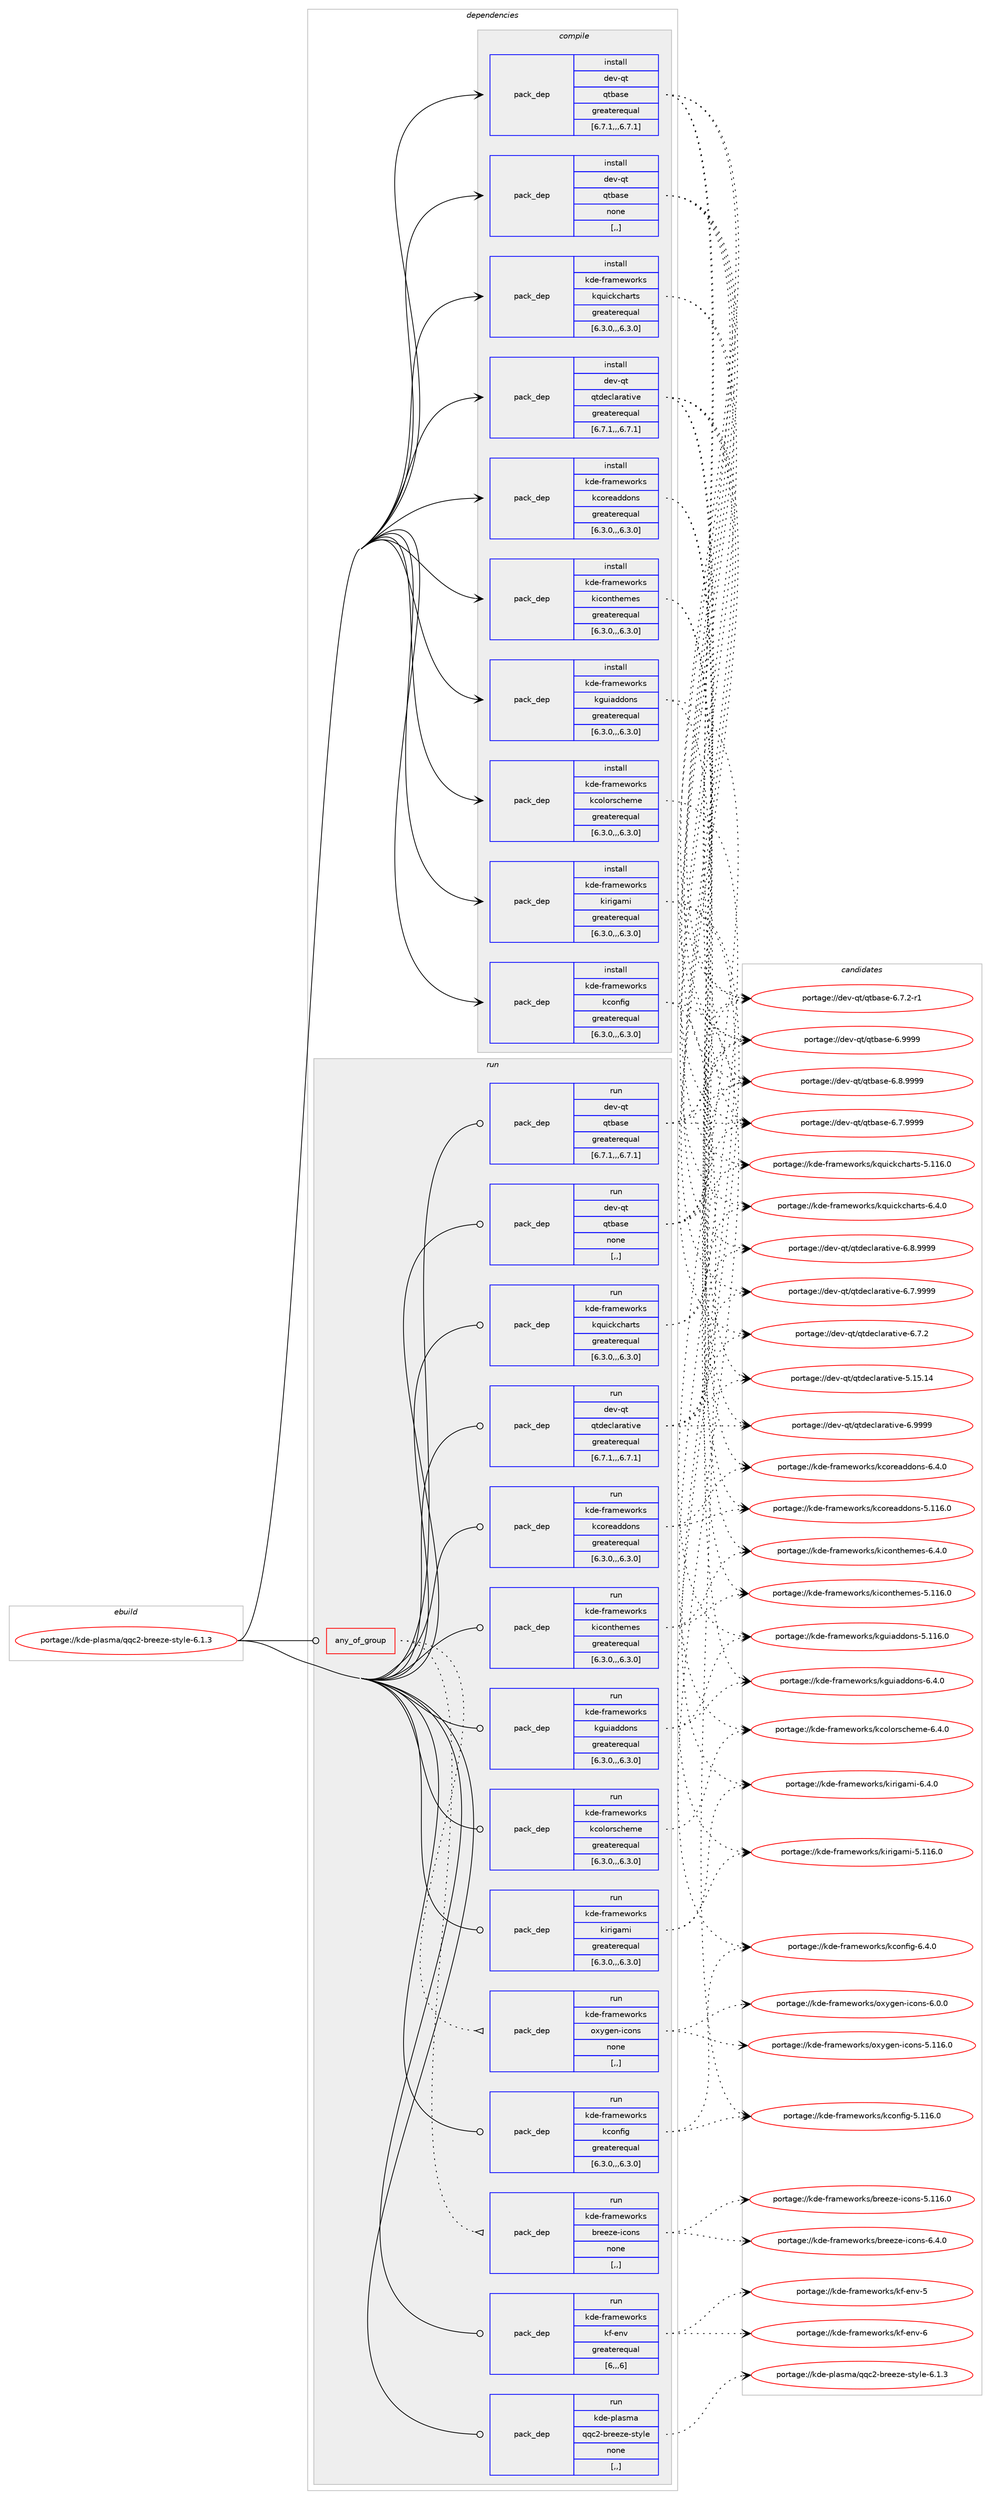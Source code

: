 digraph prolog {

# *************
# Graph options
# *************

newrank=true;
concentrate=true;
compound=true;
graph [rankdir=LR,fontname=Helvetica,fontsize=10,ranksep=1.5];#, ranksep=2.5, nodesep=0.2];
edge  [arrowhead=vee];
node  [fontname=Helvetica,fontsize=10];

# **********
# The ebuild
# **********

subgraph cluster_leftcol {
color=gray;
label=<<i>ebuild</i>>;
id [label="portage://kde-plasma/qqc2-breeze-style-6.1.3", color=red, width=4, href="../kde-plasma/qqc2-breeze-style-6.1.3.svg"];
}

# ****************
# The dependencies
# ****************

subgraph cluster_midcol {
color=gray;
label=<<i>dependencies</i>>;
subgraph cluster_compile {
fillcolor="#eeeeee";
style=filled;
label=<<i>compile</i>>;
subgraph pack202726 {
dependency273804 [label=<<TABLE BORDER="0" CELLBORDER="1" CELLSPACING="0" CELLPADDING="4" WIDTH="220"><TR><TD ROWSPAN="6" CELLPADDING="30">pack_dep</TD></TR><TR><TD WIDTH="110">install</TD></TR><TR><TD>dev-qt</TD></TR><TR><TD>qtbase</TD></TR><TR><TD>greaterequal</TD></TR><TR><TD>[6.7.1,,,6.7.1]</TD></TR></TABLE>>, shape=none, color=blue];
}
id:e -> dependency273804:w [weight=20,style="solid",arrowhead="vee"];
subgraph pack202727 {
dependency273805 [label=<<TABLE BORDER="0" CELLBORDER="1" CELLSPACING="0" CELLPADDING="4" WIDTH="220"><TR><TD ROWSPAN="6" CELLPADDING="30">pack_dep</TD></TR><TR><TD WIDTH="110">install</TD></TR><TR><TD>dev-qt</TD></TR><TR><TD>qtbase</TD></TR><TR><TD>none</TD></TR><TR><TD>[,,]</TD></TR></TABLE>>, shape=none, color=blue];
}
id:e -> dependency273805:w [weight=20,style="solid",arrowhead="vee"];
subgraph pack202728 {
dependency273806 [label=<<TABLE BORDER="0" CELLBORDER="1" CELLSPACING="0" CELLPADDING="4" WIDTH="220"><TR><TD ROWSPAN="6" CELLPADDING="30">pack_dep</TD></TR><TR><TD WIDTH="110">install</TD></TR><TR><TD>dev-qt</TD></TR><TR><TD>qtdeclarative</TD></TR><TR><TD>greaterequal</TD></TR><TR><TD>[6.7.1,,,6.7.1]</TD></TR></TABLE>>, shape=none, color=blue];
}
id:e -> dependency273806:w [weight=20,style="solid",arrowhead="vee"];
subgraph pack202729 {
dependency273807 [label=<<TABLE BORDER="0" CELLBORDER="1" CELLSPACING="0" CELLPADDING="4" WIDTH="220"><TR><TD ROWSPAN="6" CELLPADDING="30">pack_dep</TD></TR><TR><TD WIDTH="110">install</TD></TR><TR><TD>kde-frameworks</TD></TR><TR><TD>kcolorscheme</TD></TR><TR><TD>greaterequal</TD></TR><TR><TD>[6.3.0,,,6.3.0]</TD></TR></TABLE>>, shape=none, color=blue];
}
id:e -> dependency273807:w [weight=20,style="solid",arrowhead="vee"];
subgraph pack202730 {
dependency273808 [label=<<TABLE BORDER="0" CELLBORDER="1" CELLSPACING="0" CELLPADDING="4" WIDTH="220"><TR><TD ROWSPAN="6" CELLPADDING="30">pack_dep</TD></TR><TR><TD WIDTH="110">install</TD></TR><TR><TD>kde-frameworks</TD></TR><TR><TD>kconfig</TD></TR><TR><TD>greaterequal</TD></TR><TR><TD>[6.3.0,,,6.3.0]</TD></TR></TABLE>>, shape=none, color=blue];
}
id:e -> dependency273808:w [weight=20,style="solid",arrowhead="vee"];
subgraph pack202731 {
dependency273809 [label=<<TABLE BORDER="0" CELLBORDER="1" CELLSPACING="0" CELLPADDING="4" WIDTH="220"><TR><TD ROWSPAN="6" CELLPADDING="30">pack_dep</TD></TR><TR><TD WIDTH="110">install</TD></TR><TR><TD>kde-frameworks</TD></TR><TR><TD>kcoreaddons</TD></TR><TR><TD>greaterequal</TD></TR><TR><TD>[6.3.0,,,6.3.0]</TD></TR></TABLE>>, shape=none, color=blue];
}
id:e -> dependency273809:w [weight=20,style="solid",arrowhead="vee"];
subgraph pack202732 {
dependency273810 [label=<<TABLE BORDER="0" CELLBORDER="1" CELLSPACING="0" CELLPADDING="4" WIDTH="220"><TR><TD ROWSPAN="6" CELLPADDING="30">pack_dep</TD></TR><TR><TD WIDTH="110">install</TD></TR><TR><TD>kde-frameworks</TD></TR><TR><TD>kguiaddons</TD></TR><TR><TD>greaterequal</TD></TR><TR><TD>[6.3.0,,,6.3.0]</TD></TR></TABLE>>, shape=none, color=blue];
}
id:e -> dependency273810:w [weight=20,style="solid",arrowhead="vee"];
subgraph pack202733 {
dependency273811 [label=<<TABLE BORDER="0" CELLBORDER="1" CELLSPACING="0" CELLPADDING="4" WIDTH="220"><TR><TD ROWSPAN="6" CELLPADDING="30">pack_dep</TD></TR><TR><TD WIDTH="110">install</TD></TR><TR><TD>kde-frameworks</TD></TR><TR><TD>kiconthemes</TD></TR><TR><TD>greaterequal</TD></TR><TR><TD>[6.3.0,,,6.3.0]</TD></TR></TABLE>>, shape=none, color=blue];
}
id:e -> dependency273811:w [weight=20,style="solid",arrowhead="vee"];
subgraph pack202734 {
dependency273812 [label=<<TABLE BORDER="0" CELLBORDER="1" CELLSPACING="0" CELLPADDING="4" WIDTH="220"><TR><TD ROWSPAN="6" CELLPADDING="30">pack_dep</TD></TR><TR><TD WIDTH="110">install</TD></TR><TR><TD>kde-frameworks</TD></TR><TR><TD>kirigami</TD></TR><TR><TD>greaterequal</TD></TR><TR><TD>[6.3.0,,,6.3.0]</TD></TR></TABLE>>, shape=none, color=blue];
}
id:e -> dependency273812:w [weight=20,style="solid",arrowhead="vee"];
subgraph pack202735 {
dependency273813 [label=<<TABLE BORDER="0" CELLBORDER="1" CELLSPACING="0" CELLPADDING="4" WIDTH="220"><TR><TD ROWSPAN="6" CELLPADDING="30">pack_dep</TD></TR><TR><TD WIDTH="110">install</TD></TR><TR><TD>kde-frameworks</TD></TR><TR><TD>kquickcharts</TD></TR><TR><TD>greaterequal</TD></TR><TR><TD>[6.3.0,,,6.3.0]</TD></TR></TABLE>>, shape=none, color=blue];
}
id:e -> dependency273813:w [weight=20,style="solid",arrowhead="vee"];
}
subgraph cluster_compileandrun {
fillcolor="#eeeeee";
style=filled;
label=<<i>compile and run</i>>;
}
subgraph cluster_run {
fillcolor="#eeeeee";
style=filled;
label=<<i>run</i>>;
subgraph any2044 {
dependency273814 [label=<<TABLE BORDER="0" CELLBORDER="1" CELLSPACING="0" CELLPADDING="4"><TR><TD CELLPADDING="10">any_of_group</TD></TR></TABLE>>, shape=none, color=red];subgraph pack202736 {
dependency273815 [label=<<TABLE BORDER="0" CELLBORDER="1" CELLSPACING="0" CELLPADDING="4" WIDTH="220"><TR><TD ROWSPAN="6" CELLPADDING="30">pack_dep</TD></TR><TR><TD WIDTH="110">run</TD></TR><TR><TD>kde-frameworks</TD></TR><TR><TD>breeze-icons</TD></TR><TR><TD>none</TD></TR><TR><TD>[,,]</TD></TR></TABLE>>, shape=none, color=blue];
}
dependency273814:e -> dependency273815:w [weight=20,style="dotted",arrowhead="oinv"];
subgraph pack202737 {
dependency273816 [label=<<TABLE BORDER="0" CELLBORDER="1" CELLSPACING="0" CELLPADDING="4" WIDTH="220"><TR><TD ROWSPAN="6" CELLPADDING="30">pack_dep</TD></TR><TR><TD WIDTH="110">run</TD></TR><TR><TD>kde-frameworks</TD></TR><TR><TD>oxygen-icons</TD></TR><TR><TD>none</TD></TR><TR><TD>[,,]</TD></TR></TABLE>>, shape=none, color=blue];
}
dependency273814:e -> dependency273816:w [weight=20,style="dotted",arrowhead="oinv"];
}
id:e -> dependency273814:w [weight=20,style="solid",arrowhead="odot"];
subgraph pack202738 {
dependency273817 [label=<<TABLE BORDER="0" CELLBORDER="1" CELLSPACING="0" CELLPADDING="4" WIDTH="220"><TR><TD ROWSPAN="6" CELLPADDING="30">pack_dep</TD></TR><TR><TD WIDTH="110">run</TD></TR><TR><TD>dev-qt</TD></TR><TR><TD>qtbase</TD></TR><TR><TD>greaterequal</TD></TR><TR><TD>[6.7.1,,,6.7.1]</TD></TR></TABLE>>, shape=none, color=blue];
}
id:e -> dependency273817:w [weight=20,style="solid",arrowhead="odot"];
subgraph pack202739 {
dependency273818 [label=<<TABLE BORDER="0" CELLBORDER="1" CELLSPACING="0" CELLPADDING="4" WIDTH="220"><TR><TD ROWSPAN="6" CELLPADDING="30">pack_dep</TD></TR><TR><TD WIDTH="110">run</TD></TR><TR><TD>dev-qt</TD></TR><TR><TD>qtbase</TD></TR><TR><TD>none</TD></TR><TR><TD>[,,]</TD></TR></TABLE>>, shape=none, color=blue];
}
id:e -> dependency273818:w [weight=20,style="solid",arrowhead="odot"];
subgraph pack202740 {
dependency273819 [label=<<TABLE BORDER="0" CELLBORDER="1" CELLSPACING="0" CELLPADDING="4" WIDTH="220"><TR><TD ROWSPAN="6" CELLPADDING="30">pack_dep</TD></TR><TR><TD WIDTH="110">run</TD></TR><TR><TD>dev-qt</TD></TR><TR><TD>qtdeclarative</TD></TR><TR><TD>greaterequal</TD></TR><TR><TD>[6.7.1,,,6.7.1]</TD></TR></TABLE>>, shape=none, color=blue];
}
id:e -> dependency273819:w [weight=20,style="solid",arrowhead="odot"];
subgraph pack202741 {
dependency273820 [label=<<TABLE BORDER="0" CELLBORDER="1" CELLSPACING="0" CELLPADDING="4" WIDTH="220"><TR><TD ROWSPAN="6" CELLPADDING="30">pack_dep</TD></TR><TR><TD WIDTH="110">run</TD></TR><TR><TD>kde-frameworks</TD></TR><TR><TD>kcolorscheme</TD></TR><TR><TD>greaterequal</TD></TR><TR><TD>[6.3.0,,,6.3.0]</TD></TR></TABLE>>, shape=none, color=blue];
}
id:e -> dependency273820:w [weight=20,style="solid",arrowhead="odot"];
subgraph pack202742 {
dependency273821 [label=<<TABLE BORDER="0" CELLBORDER="1" CELLSPACING="0" CELLPADDING="4" WIDTH="220"><TR><TD ROWSPAN="6" CELLPADDING="30">pack_dep</TD></TR><TR><TD WIDTH="110">run</TD></TR><TR><TD>kde-frameworks</TD></TR><TR><TD>kconfig</TD></TR><TR><TD>greaterequal</TD></TR><TR><TD>[6.3.0,,,6.3.0]</TD></TR></TABLE>>, shape=none, color=blue];
}
id:e -> dependency273821:w [weight=20,style="solid",arrowhead="odot"];
subgraph pack202743 {
dependency273822 [label=<<TABLE BORDER="0" CELLBORDER="1" CELLSPACING="0" CELLPADDING="4" WIDTH="220"><TR><TD ROWSPAN="6" CELLPADDING="30">pack_dep</TD></TR><TR><TD WIDTH="110">run</TD></TR><TR><TD>kde-frameworks</TD></TR><TR><TD>kcoreaddons</TD></TR><TR><TD>greaterequal</TD></TR><TR><TD>[6.3.0,,,6.3.0]</TD></TR></TABLE>>, shape=none, color=blue];
}
id:e -> dependency273822:w [weight=20,style="solid",arrowhead="odot"];
subgraph pack202744 {
dependency273823 [label=<<TABLE BORDER="0" CELLBORDER="1" CELLSPACING="0" CELLPADDING="4" WIDTH="220"><TR><TD ROWSPAN="6" CELLPADDING="30">pack_dep</TD></TR><TR><TD WIDTH="110">run</TD></TR><TR><TD>kde-frameworks</TD></TR><TR><TD>kf-env</TD></TR><TR><TD>greaterequal</TD></TR><TR><TD>[6,,,6]</TD></TR></TABLE>>, shape=none, color=blue];
}
id:e -> dependency273823:w [weight=20,style="solid",arrowhead="odot"];
subgraph pack202745 {
dependency273824 [label=<<TABLE BORDER="0" CELLBORDER="1" CELLSPACING="0" CELLPADDING="4" WIDTH="220"><TR><TD ROWSPAN="6" CELLPADDING="30">pack_dep</TD></TR><TR><TD WIDTH="110">run</TD></TR><TR><TD>kde-frameworks</TD></TR><TR><TD>kguiaddons</TD></TR><TR><TD>greaterequal</TD></TR><TR><TD>[6.3.0,,,6.3.0]</TD></TR></TABLE>>, shape=none, color=blue];
}
id:e -> dependency273824:w [weight=20,style="solid",arrowhead="odot"];
subgraph pack202746 {
dependency273825 [label=<<TABLE BORDER="0" CELLBORDER="1" CELLSPACING="0" CELLPADDING="4" WIDTH="220"><TR><TD ROWSPAN="6" CELLPADDING="30">pack_dep</TD></TR><TR><TD WIDTH="110">run</TD></TR><TR><TD>kde-frameworks</TD></TR><TR><TD>kiconthemes</TD></TR><TR><TD>greaterequal</TD></TR><TR><TD>[6.3.0,,,6.3.0]</TD></TR></TABLE>>, shape=none, color=blue];
}
id:e -> dependency273825:w [weight=20,style="solid",arrowhead="odot"];
subgraph pack202747 {
dependency273826 [label=<<TABLE BORDER="0" CELLBORDER="1" CELLSPACING="0" CELLPADDING="4" WIDTH="220"><TR><TD ROWSPAN="6" CELLPADDING="30">pack_dep</TD></TR><TR><TD WIDTH="110">run</TD></TR><TR><TD>kde-frameworks</TD></TR><TR><TD>kirigami</TD></TR><TR><TD>greaterequal</TD></TR><TR><TD>[6.3.0,,,6.3.0]</TD></TR></TABLE>>, shape=none, color=blue];
}
id:e -> dependency273826:w [weight=20,style="solid",arrowhead="odot"];
subgraph pack202748 {
dependency273827 [label=<<TABLE BORDER="0" CELLBORDER="1" CELLSPACING="0" CELLPADDING="4" WIDTH="220"><TR><TD ROWSPAN="6" CELLPADDING="30">pack_dep</TD></TR><TR><TD WIDTH="110">run</TD></TR><TR><TD>kde-frameworks</TD></TR><TR><TD>kquickcharts</TD></TR><TR><TD>greaterequal</TD></TR><TR><TD>[6.3.0,,,6.3.0]</TD></TR></TABLE>>, shape=none, color=blue];
}
id:e -> dependency273827:w [weight=20,style="solid",arrowhead="odot"];
subgraph pack202749 {
dependency273828 [label=<<TABLE BORDER="0" CELLBORDER="1" CELLSPACING="0" CELLPADDING="4" WIDTH="220"><TR><TD ROWSPAN="6" CELLPADDING="30">pack_dep</TD></TR><TR><TD WIDTH="110">run</TD></TR><TR><TD>kde-plasma</TD></TR><TR><TD>qqc2-breeze-style</TD></TR><TR><TD>none</TD></TR><TR><TD>[,,]</TD></TR></TABLE>>, shape=none, color=blue];
}
id:e -> dependency273828:w [weight=20,style="solid",arrowhead="odot"];
}
}

# **************
# The candidates
# **************

subgraph cluster_choices {
rank=same;
color=gray;
label=<<i>candidates</i>>;

subgraph choice202726 {
color=black;
nodesep=1;
choice1001011184511311647113116989711510145544657575757 [label="portage://dev-qt/qtbase-6.9999", color=red, width=4,href="../dev-qt/qtbase-6.9999.svg"];
choice10010111845113116471131169897115101455446564657575757 [label="portage://dev-qt/qtbase-6.8.9999", color=red, width=4,href="../dev-qt/qtbase-6.8.9999.svg"];
choice10010111845113116471131169897115101455446554657575757 [label="portage://dev-qt/qtbase-6.7.9999", color=red, width=4,href="../dev-qt/qtbase-6.7.9999.svg"];
choice100101118451131164711311698971151014554465546504511449 [label="portage://dev-qt/qtbase-6.7.2-r1", color=red, width=4,href="../dev-qt/qtbase-6.7.2-r1.svg"];
dependency273804:e -> choice1001011184511311647113116989711510145544657575757:w [style=dotted,weight="100"];
dependency273804:e -> choice10010111845113116471131169897115101455446564657575757:w [style=dotted,weight="100"];
dependency273804:e -> choice10010111845113116471131169897115101455446554657575757:w [style=dotted,weight="100"];
dependency273804:e -> choice100101118451131164711311698971151014554465546504511449:w [style=dotted,weight="100"];
}
subgraph choice202727 {
color=black;
nodesep=1;
choice1001011184511311647113116989711510145544657575757 [label="portage://dev-qt/qtbase-6.9999", color=red, width=4,href="../dev-qt/qtbase-6.9999.svg"];
choice10010111845113116471131169897115101455446564657575757 [label="portage://dev-qt/qtbase-6.8.9999", color=red, width=4,href="../dev-qt/qtbase-6.8.9999.svg"];
choice10010111845113116471131169897115101455446554657575757 [label="portage://dev-qt/qtbase-6.7.9999", color=red, width=4,href="../dev-qt/qtbase-6.7.9999.svg"];
choice100101118451131164711311698971151014554465546504511449 [label="portage://dev-qt/qtbase-6.7.2-r1", color=red, width=4,href="../dev-qt/qtbase-6.7.2-r1.svg"];
dependency273805:e -> choice1001011184511311647113116989711510145544657575757:w [style=dotted,weight="100"];
dependency273805:e -> choice10010111845113116471131169897115101455446564657575757:w [style=dotted,weight="100"];
dependency273805:e -> choice10010111845113116471131169897115101455446554657575757:w [style=dotted,weight="100"];
dependency273805:e -> choice100101118451131164711311698971151014554465546504511449:w [style=dotted,weight="100"];
}
subgraph choice202728 {
color=black;
nodesep=1;
choice100101118451131164711311610010199108971149711610511810145544657575757 [label="portage://dev-qt/qtdeclarative-6.9999", color=red, width=4,href="../dev-qt/qtdeclarative-6.9999.svg"];
choice1001011184511311647113116100101991089711497116105118101455446564657575757 [label="portage://dev-qt/qtdeclarative-6.8.9999", color=red, width=4,href="../dev-qt/qtdeclarative-6.8.9999.svg"];
choice1001011184511311647113116100101991089711497116105118101455446554657575757 [label="portage://dev-qt/qtdeclarative-6.7.9999", color=red, width=4,href="../dev-qt/qtdeclarative-6.7.9999.svg"];
choice1001011184511311647113116100101991089711497116105118101455446554650 [label="portage://dev-qt/qtdeclarative-6.7.2", color=red, width=4,href="../dev-qt/qtdeclarative-6.7.2.svg"];
choice10010111845113116471131161001019910897114971161051181014553464953464952 [label="portage://dev-qt/qtdeclarative-5.15.14", color=red, width=4,href="../dev-qt/qtdeclarative-5.15.14.svg"];
dependency273806:e -> choice100101118451131164711311610010199108971149711610511810145544657575757:w [style=dotted,weight="100"];
dependency273806:e -> choice1001011184511311647113116100101991089711497116105118101455446564657575757:w [style=dotted,weight="100"];
dependency273806:e -> choice1001011184511311647113116100101991089711497116105118101455446554657575757:w [style=dotted,weight="100"];
dependency273806:e -> choice1001011184511311647113116100101991089711497116105118101455446554650:w [style=dotted,weight="100"];
dependency273806:e -> choice10010111845113116471131161001019910897114971161051181014553464953464952:w [style=dotted,weight="100"];
}
subgraph choice202729 {
color=black;
nodesep=1;
choice1071001014510211497109101119111114107115471079911110811111411599104101109101455446524648 [label="portage://kde-frameworks/kcolorscheme-6.4.0", color=red, width=4,href="../kde-frameworks/kcolorscheme-6.4.0.svg"];
dependency273807:e -> choice1071001014510211497109101119111114107115471079911110811111411599104101109101455446524648:w [style=dotted,weight="100"];
}
subgraph choice202730 {
color=black;
nodesep=1;
choice10710010145102114971091011191111141071154710799111110102105103455446524648 [label="portage://kde-frameworks/kconfig-6.4.0", color=red, width=4,href="../kde-frameworks/kconfig-6.4.0.svg"];
choice107100101451021149710910111911111410711547107991111101021051034553464949544648 [label="portage://kde-frameworks/kconfig-5.116.0", color=red, width=4,href="../kde-frameworks/kconfig-5.116.0.svg"];
dependency273808:e -> choice10710010145102114971091011191111141071154710799111110102105103455446524648:w [style=dotted,weight="100"];
dependency273808:e -> choice107100101451021149710910111911111410711547107991111101021051034553464949544648:w [style=dotted,weight="100"];
}
subgraph choice202731 {
color=black;
nodesep=1;
choice1071001014510211497109101119111114107115471079911111410197100100111110115455446524648 [label="portage://kde-frameworks/kcoreaddons-6.4.0", color=red, width=4,href="../kde-frameworks/kcoreaddons-6.4.0.svg"];
choice10710010145102114971091011191111141071154710799111114101971001001111101154553464949544648 [label="portage://kde-frameworks/kcoreaddons-5.116.0", color=red, width=4,href="../kde-frameworks/kcoreaddons-5.116.0.svg"];
dependency273809:e -> choice1071001014510211497109101119111114107115471079911111410197100100111110115455446524648:w [style=dotted,weight="100"];
dependency273809:e -> choice10710010145102114971091011191111141071154710799111114101971001001111101154553464949544648:w [style=dotted,weight="100"];
}
subgraph choice202732 {
color=black;
nodesep=1;
choice10710010145102114971091011191111141071154710710311710597100100111110115455446524648 [label="portage://kde-frameworks/kguiaddons-6.4.0", color=red, width=4,href="../kde-frameworks/kguiaddons-6.4.0.svg"];
choice107100101451021149710910111911111410711547107103117105971001001111101154553464949544648 [label="portage://kde-frameworks/kguiaddons-5.116.0", color=red, width=4,href="../kde-frameworks/kguiaddons-5.116.0.svg"];
dependency273810:e -> choice10710010145102114971091011191111141071154710710311710597100100111110115455446524648:w [style=dotted,weight="100"];
dependency273810:e -> choice107100101451021149710910111911111410711547107103117105971001001111101154553464949544648:w [style=dotted,weight="100"];
}
subgraph choice202733 {
color=black;
nodesep=1;
choice10710010145102114971091011191111141071154710710599111110116104101109101115455446524648 [label="portage://kde-frameworks/kiconthemes-6.4.0", color=red, width=4,href="../kde-frameworks/kiconthemes-6.4.0.svg"];
choice107100101451021149710910111911111410711547107105991111101161041011091011154553464949544648 [label="portage://kde-frameworks/kiconthemes-5.116.0", color=red, width=4,href="../kde-frameworks/kiconthemes-5.116.0.svg"];
dependency273811:e -> choice10710010145102114971091011191111141071154710710599111110116104101109101115455446524648:w [style=dotted,weight="100"];
dependency273811:e -> choice107100101451021149710910111911111410711547107105991111101161041011091011154553464949544648:w [style=dotted,weight="100"];
}
subgraph choice202734 {
color=black;
nodesep=1;
choice10710010145102114971091011191111141071154710710511410510397109105455446524648 [label="portage://kde-frameworks/kirigami-6.4.0", color=red, width=4,href="../kde-frameworks/kirigami-6.4.0.svg"];
choice107100101451021149710910111911111410711547107105114105103971091054553464949544648 [label="portage://kde-frameworks/kirigami-5.116.0", color=red, width=4,href="../kde-frameworks/kirigami-5.116.0.svg"];
dependency273812:e -> choice10710010145102114971091011191111141071154710710511410510397109105455446524648:w [style=dotted,weight="100"];
dependency273812:e -> choice107100101451021149710910111911111410711547107105114105103971091054553464949544648:w [style=dotted,weight="100"];
}
subgraph choice202735 {
color=black;
nodesep=1;
choice107100101451021149710910111911111410711547107113117105991079910497114116115455446524648 [label="portage://kde-frameworks/kquickcharts-6.4.0", color=red, width=4,href="../kde-frameworks/kquickcharts-6.4.0.svg"];
choice1071001014510211497109101119111114107115471071131171059910799104971141161154553464949544648 [label="portage://kde-frameworks/kquickcharts-5.116.0", color=red, width=4,href="../kde-frameworks/kquickcharts-5.116.0.svg"];
dependency273813:e -> choice107100101451021149710910111911111410711547107113117105991079910497114116115455446524648:w [style=dotted,weight="100"];
dependency273813:e -> choice1071001014510211497109101119111114107115471071131171059910799104971141161154553464949544648:w [style=dotted,weight="100"];
}
subgraph choice202736 {
color=black;
nodesep=1;
choice107100101451021149710910111911111410711547981141011011221014510599111110115455446524648 [label="portage://kde-frameworks/breeze-icons-6.4.0", color=red, width=4,href="../kde-frameworks/breeze-icons-6.4.0.svg"];
choice1071001014510211497109101119111114107115479811410110112210145105991111101154553464949544648 [label="portage://kde-frameworks/breeze-icons-5.116.0", color=red, width=4,href="../kde-frameworks/breeze-icons-5.116.0.svg"];
dependency273815:e -> choice107100101451021149710910111911111410711547981141011011221014510599111110115455446524648:w [style=dotted,weight="100"];
dependency273815:e -> choice1071001014510211497109101119111114107115479811410110112210145105991111101154553464949544648:w [style=dotted,weight="100"];
}
subgraph choice202737 {
color=black;
nodesep=1;
choice1071001014510211497109101119111114107115471111201211031011104510599111110115455446484648 [label="portage://kde-frameworks/oxygen-icons-6.0.0", color=red, width=4,href="../kde-frameworks/oxygen-icons-6.0.0.svg"];
choice10710010145102114971091011191111141071154711112012110310111045105991111101154553464949544648 [label="portage://kde-frameworks/oxygen-icons-5.116.0", color=red, width=4,href="../kde-frameworks/oxygen-icons-5.116.0.svg"];
dependency273816:e -> choice1071001014510211497109101119111114107115471111201211031011104510599111110115455446484648:w [style=dotted,weight="100"];
dependency273816:e -> choice10710010145102114971091011191111141071154711112012110310111045105991111101154553464949544648:w [style=dotted,weight="100"];
}
subgraph choice202738 {
color=black;
nodesep=1;
choice1001011184511311647113116989711510145544657575757 [label="portage://dev-qt/qtbase-6.9999", color=red, width=4,href="../dev-qt/qtbase-6.9999.svg"];
choice10010111845113116471131169897115101455446564657575757 [label="portage://dev-qt/qtbase-6.8.9999", color=red, width=4,href="../dev-qt/qtbase-6.8.9999.svg"];
choice10010111845113116471131169897115101455446554657575757 [label="portage://dev-qt/qtbase-6.7.9999", color=red, width=4,href="../dev-qt/qtbase-6.7.9999.svg"];
choice100101118451131164711311698971151014554465546504511449 [label="portage://dev-qt/qtbase-6.7.2-r1", color=red, width=4,href="../dev-qt/qtbase-6.7.2-r1.svg"];
dependency273817:e -> choice1001011184511311647113116989711510145544657575757:w [style=dotted,weight="100"];
dependency273817:e -> choice10010111845113116471131169897115101455446564657575757:w [style=dotted,weight="100"];
dependency273817:e -> choice10010111845113116471131169897115101455446554657575757:w [style=dotted,weight="100"];
dependency273817:e -> choice100101118451131164711311698971151014554465546504511449:w [style=dotted,weight="100"];
}
subgraph choice202739 {
color=black;
nodesep=1;
choice1001011184511311647113116989711510145544657575757 [label="portage://dev-qt/qtbase-6.9999", color=red, width=4,href="../dev-qt/qtbase-6.9999.svg"];
choice10010111845113116471131169897115101455446564657575757 [label="portage://dev-qt/qtbase-6.8.9999", color=red, width=4,href="../dev-qt/qtbase-6.8.9999.svg"];
choice10010111845113116471131169897115101455446554657575757 [label="portage://dev-qt/qtbase-6.7.9999", color=red, width=4,href="../dev-qt/qtbase-6.7.9999.svg"];
choice100101118451131164711311698971151014554465546504511449 [label="portage://dev-qt/qtbase-6.7.2-r1", color=red, width=4,href="../dev-qt/qtbase-6.7.2-r1.svg"];
dependency273818:e -> choice1001011184511311647113116989711510145544657575757:w [style=dotted,weight="100"];
dependency273818:e -> choice10010111845113116471131169897115101455446564657575757:w [style=dotted,weight="100"];
dependency273818:e -> choice10010111845113116471131169897115101455446554657575757:w [style=dotted,weight="100"];
dependency273818:e -> choice100101118451131164711311698971151014554465546504511449:w [style=dotted,weight="100"];
}
subgraph choice202740 {
color=black;
nodesep=1;
choice100101118451131164711311610010199108971149711610511810145544657575757 [label="portage://dev-qt/qtdeclarative-6.9999", color=red, width=4,href="../dev-qt/qtdeclarative-6.9999.svg"];
choice1001011184511311647113116100101991089711497116105118101455446564657575757 [label="portage://dev-qt/qtdeclarative-6.8.9999", color=red, width=4,href="../dev-qt/qtdeclarative-6.8.9999.svg"];
choice1001011184511311647113116100101991089711497116105118101455446554657575757 [label="portage://dev-qt/qtdeclarative-6.7.9999", color=red, width=4,href="../dev-qt/qtdeclarative-6.7.9999.svg"];
choice1001011184511311647113116100101991089711497116105118101455446554650 [label="portage://dev-qt/qtdeclarative-6.7.2", color=red, width=4,href="../dev-qt/qtdeclarative-6.7.2.svg"];
choice10010111845113116471131161001019910897114971161051181014553464953464952 [label="portage://dev-qt/qtdeclarative-5.15.14", color=red, width=4,href="../dev-qt/qtdeclarative-5.15.14.svg"];
dependency273819:e -> choice100101118451131164711311610010199108971149711610511810145544657575757:w [style=dotted,weight="100"];
dependency273819:e -> choice1001011184511311647113116100101991089711497116105118101455446564657575757:w [style=dotted,weight="100"];
dependency273819:e -> choice1001011184511311647113116100101991089711497116105118101455446554657575757:w [style=dotted,weight="100"];
dependency273819:e -> choice1001011184511311647113116100101991089711497116105118101455446554650:w [style=dotted,weight="100"];
dependency273819:e -> choice10010111845113116471131161001019910897114971161051181014553464953464952:w [style=dotted,weight="100"];
}
subgraph choice202741 {
color=black;
nodesep=1;
choice1071001014510211497109101119111114107115471079911110811111411599104101109101455446524648 [label="portage://kde-frameworks/kcolorscheme-6.4.0", color=red, width=4,href="../kde-frameworks/kcolorscheme-6.4.0.svg"];
dependency273820:e -> choice1071001014510211497109101119111114107115471079911110811111411599104101109101455446524648:w [style=dotted,weight="100"];
}
subgraph choice202742 {
color=black;
nodesep=1;
choice10710010145102114971091011191111141071154710799111110102105103455446524648 [label="portage://kde-frameworks/kconfig-6.4.0", color=red, width=4,href="../kde-frameworks/kconfig-6.4.0.svg"];
choice107100101451021149710910111911111410711547107991111101021051034553464949544648 [label="portage://kde-frameworks/kconfig-5.116.0", color=red, width=4,href="../kde-frameworks/kconfig-5.116.0.svg"];
dependency273821:e -> choice10710010145102114971091011191111141071154710799111110102105103455446524648:w [style=dotted,weight="100"];
dependency273821:e -> choice107100101451021149710910111911111410711547107991111101021051034553464949544648:w [style=dotted,weight="100"];
}
subgraph choice202743 {
color=black;
nodesep=1;
choice1071001014510211497109101119111114107115471079911111410197100100111110115455446524648 [label="portage://kde-frameworks/kcoreaddons-6.4.0", color=red, width=4,href="../kde-frameworks/kcoreaddons-6.4.0.svg"];
choice10710010145102114971091011191111141071154710799111114101971001001111101154553464949544648 [label="portage://kde-frameworks/kcoreaddons-5.116.0", color=red, width=4,href="../kde-frameworks/kcoreaddons-5.116.0.svg"];
dependency273822:e -> choice1071001014510211497109101119111114107115471079911111410197100100111110115455446524648:w [style=dotted,weight="100"];
dependency273822:e -> choice10710010145102114971091011191111141071154710799111114101971001001111101154553464949544648:w [style=dotted,weight="100"];
}
subgraph choice202744 {
color=black;
nodesep=1;
choice107100101451021149710910111911111410711547107102451011101184554 [label="portage://kde-frameworks/kf-env-6", color=red, width=4,href="../kde-frameworks/kf-env-6.svg"];
choice107100101451021149710910111911111410711547107102451011101184553 [label="portage://kde-frameworks/kf-env-5", color=red, width=4,href="../kde-frameworks/kf-env-5.svg"];
dependency273823:e -> choice107100101451021149710910111911111410711547107102451011101184554:w [style=dotted,weight="100"];
dependency273823:e -> choice107100101451021149710910111911111410711547107102451011101184553:w [style=dotted,weight="100"];
}
subgraph choice202745 {
color=black;
nodesep=1;
choice10710010145102114971091011191111141071154710710311710597100100111110115455446524648 [label="portage://kde-frameworks/kguiaddons-6.4.0", color=red, width=4,href="../kde-frameworks/kguiaddons-6.4.0.svg"];
choice107100101451021149710910111911111410711547107103117105971001001111101154553464949544648 [label="portage://kde-frameworks/kguiaddons-5.116.0", color=red, width=4,href="../kde-frameworks/kguiaddons-5.116.0.svg"];
dependency273824:e -> choice10710010145102114971091011191111141071154710710311710597100100111110115455446524648:w [style=dotted,weight="100"];
dependency273824:e -> choice107100101451021149710910111911111410711547107103117105971001001111101154553464949544648:w [style=dotted,weight="100"];
}
subgraph choice202746 {
color=black;
nodesep=1;
choice10710010145102114971091011191111141071154710710599111110116104101109101115455446524648 [label="portage://kde-frameworks/kiconthemes-6.4.0", color=red, width=4,href="../kde-frameworks/kiconthemes-6.4.0.svg"];
choice107100101451021149710910111911111410711547107105991111101161041011091011154553464949544648 [label="portage://kde-frameworks/kiconthemes-5.116.0", color=red, width=4,href="../kde-frameworks/kiconthemes-5.116.0.svg"];
dependency273825:e -> choice10710010145102114971091011191111141071154710710599111110116104101109101115455446524648:w [style=dotted,weight="100"];
dependency273825:e -> choice107100101451021149710910111911111410711547107105991111101161041011091011154553464949544648:w [style=dotted,weight="100"];
}
subgraph choice202747 {
color=black;
nodesep=1;
choice10710010145102114971091011191111141071154710710511410510397109105455446524648 [label="portage://kde-frameworks/kirigami-6.4.0", color=red, width=4,href="../kde-frameworks/kirigami-6.4.0.svg"];
choice107100101451021149710910111911111410711547107105114105103971091054553464949544648 [label="portage://kde-frameworks/kirigami-5.116.0", color=red, width=4,href="../kde-frameworks/kirigami-5.116.0.svg"];
dependency273826:e -> choice10710010145102114971091011191111141071154710710511410510397109105455446524648:w [style=dotted,weight="100"];
dependency273826:e -> choice107100101451021149710910111911111410711547107105114105103971091054553464949544648:w [style=dotted,weight="100"];
}
subgraph choice202748 {
color=black;
nodesep=1;
choice107100101451021149710910111911111410711547107113117105991079910497114116115455446524648 [label="portage://kde-frameworks/kquickcharts-6.4.0", color=red, width=4,href="../kde-frameworks/kquickcharts-6.4.0.svg"];
choice1071001014510211497109101119111114107115471071131171059910799104971141161154553464949544648 [label="portage://kde-frameworks/kquickcharts-5.116.0", color=red, width=4,href="../kde-frameworks/kquickcharts-5.116.0.svg"];
dependency273827:e -> choice107100101451021149710910111911111410711547107113117105991079910497114116115455446524648:w [style=dotted,weight="100"];
dependency273827:e -> choice1071001014510211497109101119111114107115471071131171059910799104971141161154553464949544648:w [style=dotted,weight="100"];
}
subgraph choice202749 {
color=black;
nodesep=1;
choice107100101451121089711510997471131139950459811410110112210145115116121108101455446494651 [label="portage://kde-plasma/qqc2-breeze-style-6.1.3", color=red, width=4,href="../kde-plasma/qqc2-breeze-style-6.1.3.svg"];
dependency273828:e -> choice107100101451121089711510997471131139950459811410110112210145115116121108101455446494651:w [style=dotted,weight="100"];
}
}

}
